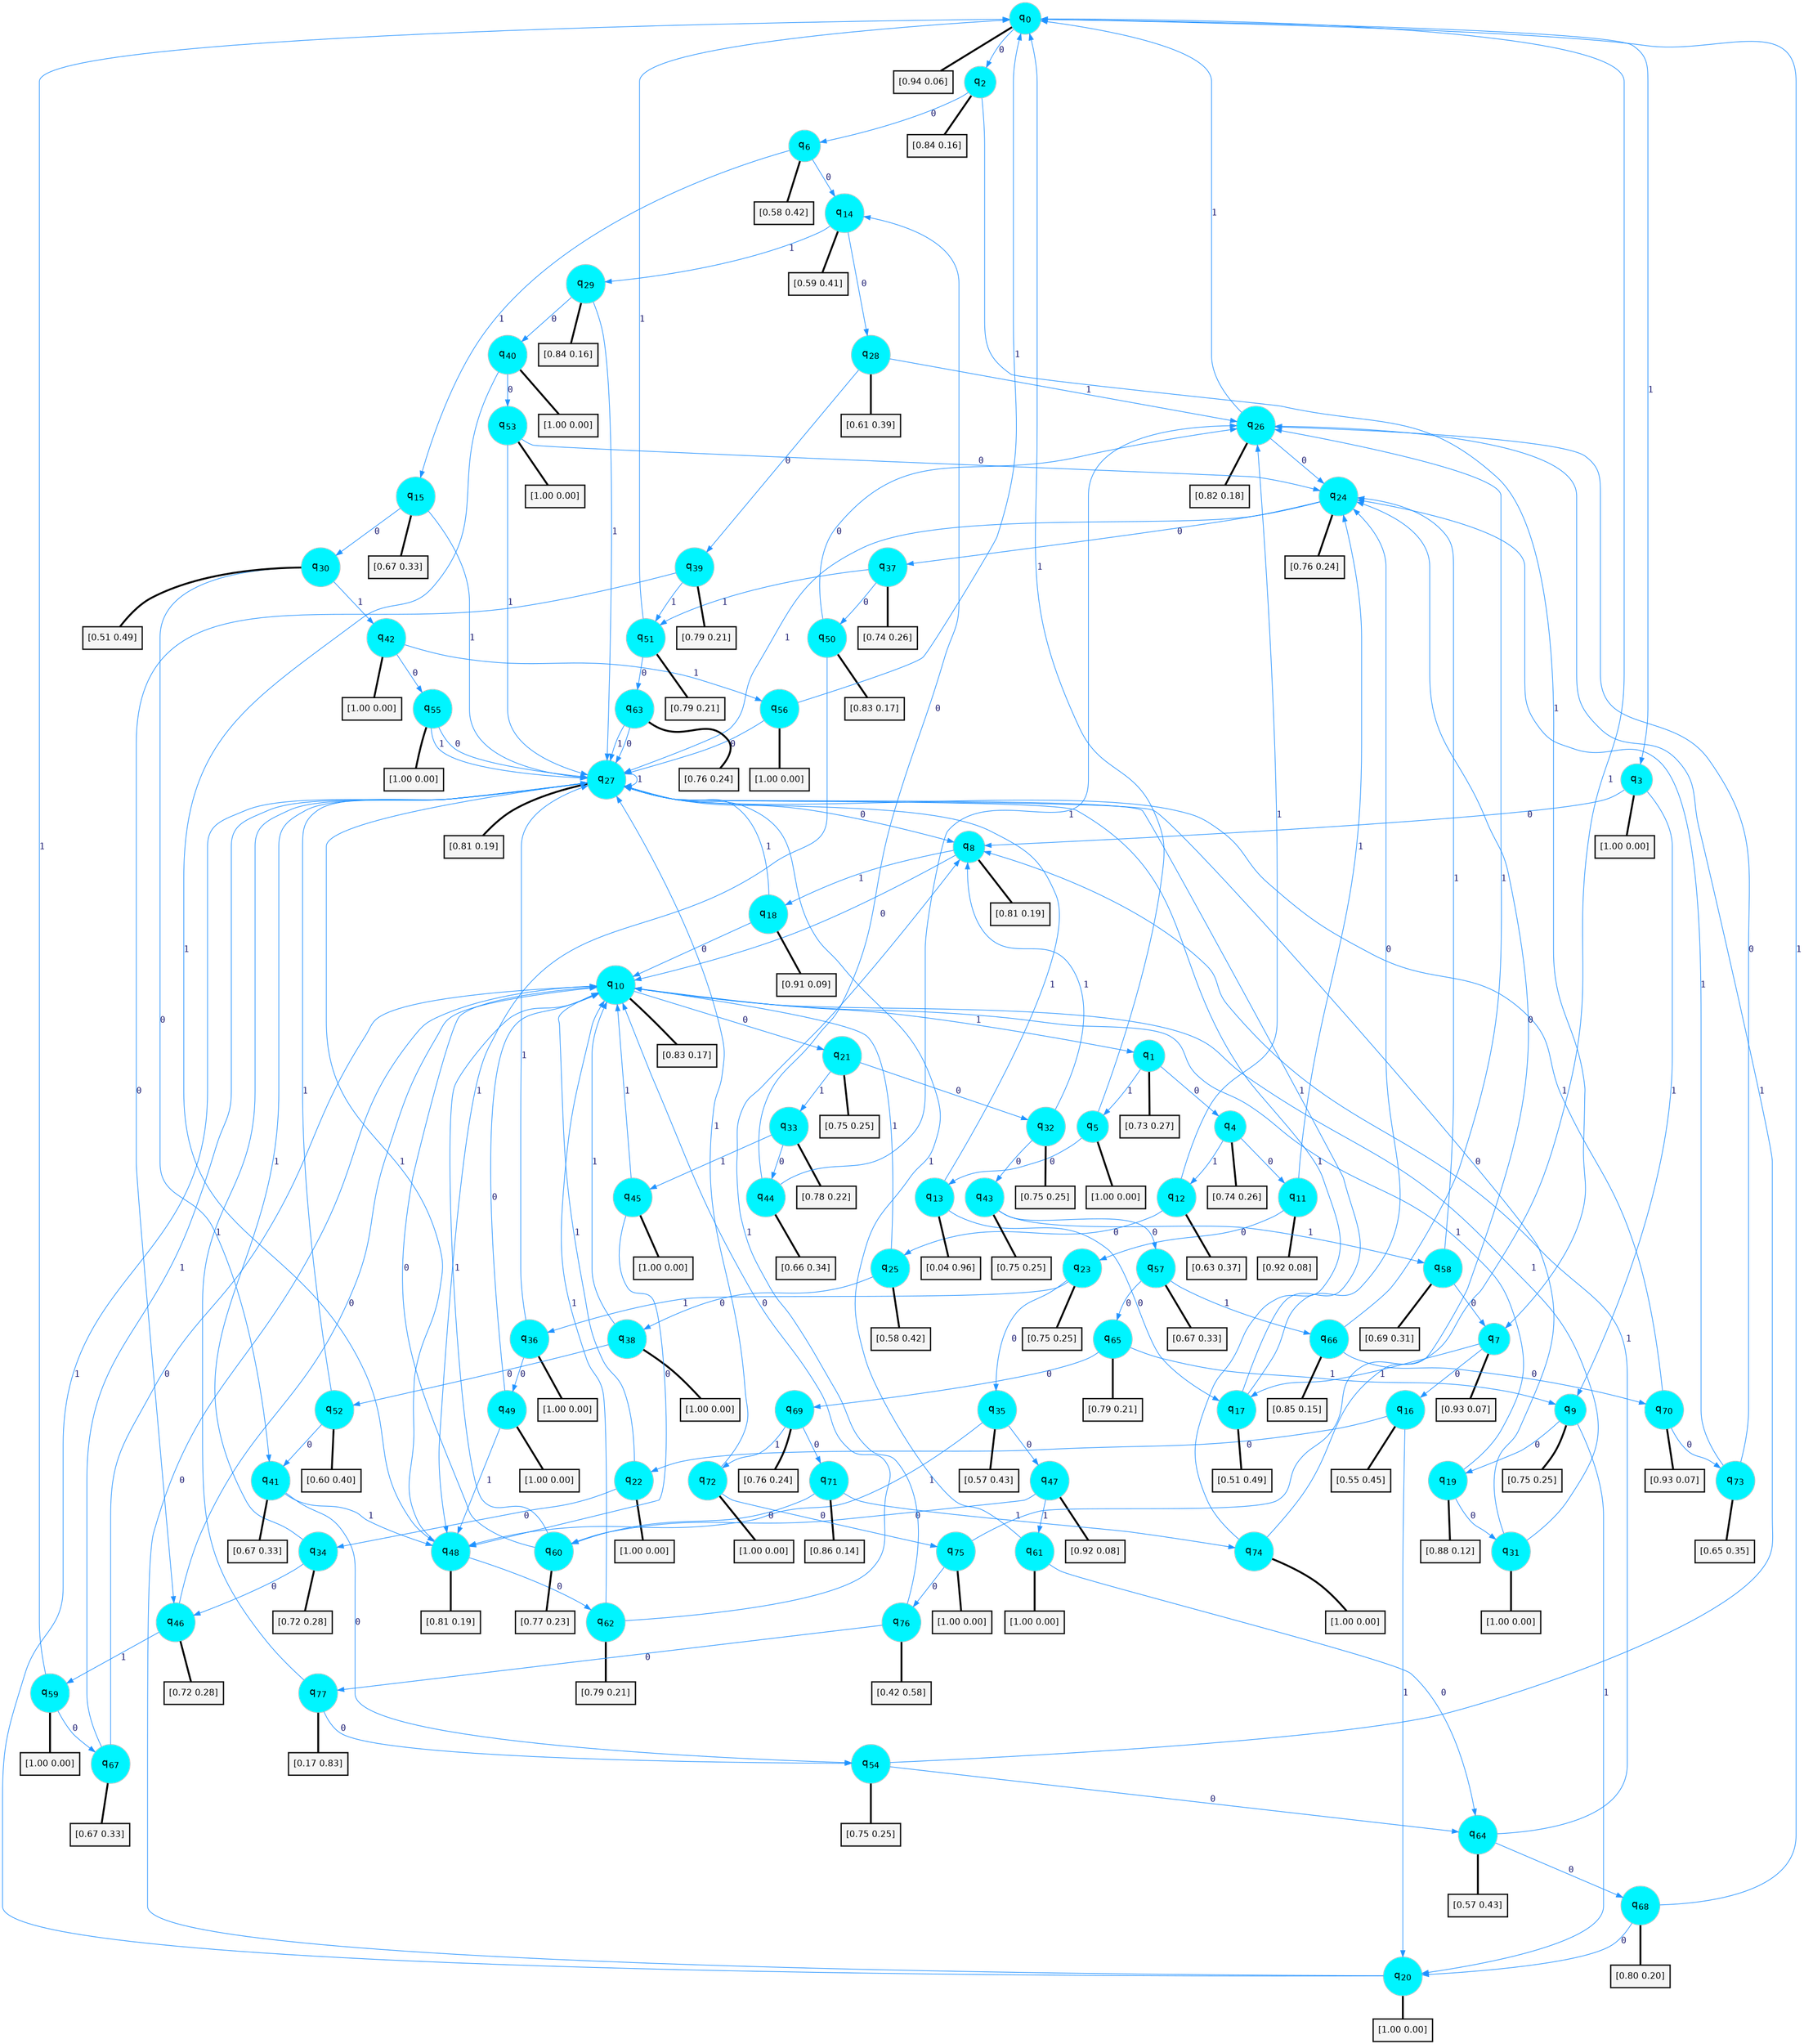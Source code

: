 digraph G {
graph [
bgcolor=transparent, dpi=300, rankdir=TD, size="40,25"];
node [
color=gray, fillcolor=turquoise1, fontcolor=black, fontname=Helvetica, fontsize=16, fontweight=bold, shape=circle, style=filled];
edge [
arrowsize=1, color=dodgerblue1, fontcolor=midnightblue, fontname=courier, fontweight=bold, penwidth=1, style=solid, weight=20];
0[label=<q<SUB>0</SUB>>];
1[label=<q<SUB>1</SUB>>];
2[label=<q<SUB>2</SUB>>];
3[label=<q<SUB>3</SUB>>];
4[label=<q<SUB>4</SUB>>];
5[label=<q<SUB>5</SUB>>];
6[label=<q<SUB>6</SUB>>];
7[label=<q<SUB>7</SUB>>];
8[label=<q<SUB>8</SUB>>];
9[label=<q<SUB>9</SUB>>];
10[label=<q<SUB>10</SUB>>];
11[label=<q<SUB>11</SUB>>];
12[label=<q<SUB>12</SUB>>];
13[label=<q<SUB>13</SUB>>];
14[label=<q<SUB>14</SUB>>];
15[label=<q<SUB>15</SUB>>];
16[label=<q<SUB>16</SUB>>];
17[label=<q<SUB>17</SUB>>];
18[label=<q<SUB>18</SUB>>];
19[label=<q<SUB>19</SUB>>];
20[label=<q<SUB>20</SUB>>];
21[label=<q<SUB>21</SUB>>];
22[label=<q<SUB>22</SUB>>];
23[label=<q<SUB>23</SUB>>];
24[label=<q<SUB>24</SUB>>];
25[label=<q<SUB>25</SUB>>];
26[label=<q<SUB>26</SUB>>];
27[label=<q<SUB>27</SUB>>];
28[label=<q<SUB>28</SUB>>];
29[label=<q<SUB>29</SUB>>];
30[label=<q<SUB>30</SUB>>];
31[label=<q<SUB>31</SUB>>];
32[label=<q<SUB>32</SUB>>];
33[label=<q<SUB>33</SUB>>];
34[label=<q<SUB>34</SUB>>];
35[label=<q<SUB>35</SUB>>];
36[label=<q<SUB>36</SUB>>];
37[label=<q<SUB>37</SUB>>];
38[label=<q<SUB>38</SUB>>];
39[label=<q<SUB>39</SUB>>];
40[label=<q<SUB>40</SUB>>];
41[label=<q<SUB>41</SUB>>];
42[label=<q<SUB>42</SUB>>];
43[label=<q<SUB>43</SUB>>];
44[label=<q<SUB>44</SUB>>];
45[label=<q<SUB>45</SUB>>];
46[label=<q<SUB>46</SUB>>];
47[label=<q<SUB>47</SUB>>];
48[label=<q<SUB>48</SUB>>];
49[label=<q<SUB>49</SUB>>];
50[label=<q<SUB>50</SUB>>];
51[label=<q<SUB>51</SUB>>];
52[label=<q<SUB>52</SUB>>];
53[label=<q<SUB>53</SUB>>];
54[label=<q<SUB>54</SUB>>];
55[label=<q<SUB>55</SUB>>];
56[label=<q<SUB>56</SUB>>];
57[label=<q<SUB>57</SUB>>];
58[label=<q<SUB>58</SUB>>];
59[label=<q<SUB>59</SUB>>];
60[label=<q<SUB>60</SUB>>];
61[label=<q<SUB>61</SUB>>];
62[label=<q<SUB>62</SUB>>];
63[label=<q<SUB>63</SUB>>];
64[label=<q<SUB>64</SUB>>];
65[label=<q<SUB>65</SUB>>];
66[label=<q<SUB>66</SUB>>];
67[label=<q<SUB>67</SUB>>];
68[label=<q<SUB>68</SUB>>];
69[label=<q<SUB>69</SUB>>];
70[label=<q<SUB>70</SUB>>];
71[label=<q<SUB>71</SUB>>];
72[label=<q<SUB>72</SUB>>];
73[label=<q<SUB>73</SUB>>];
74[label=<q<SUB>74</SUB>>];
75[label=<q<SUB>75</SUB>>];
76[label=<q<SUB>76</SUB>>];
77[label=<q<SUB>77</SUB>>];
78[label="[0.94 0.06]", shape=box,fontcolor=black, fontname=Helvetica, fontsize=14, penwidth=2, fillcolor=whitesmoke,color=black];
79[label="[0.73 0.27]", shape=box,fontcolor=black, fontname=Helvetica, fontsize=14, penwidth=2, fillcolor=whitesmoke,color=black];
80[label="[0.84 0.16]", shape=box,fontcolor=black, fontname=Helvetica, fontsize=14, penwidth=2, fillcolor=whitesmoke,color=black];
81[label="[1.00 0.00]", shape=box,fontcolor=black, fontname=Helvetica, fontsize=14, penwidth=2, fillcolor=whitesmoke,color=black];
82[label="[0.74 0.26]", shape=box,fontcolor=black, fontname=Helvetica, fontsize=14, penwidth=2, fillcolor=whitesmoke,color=black];
83[label="[1.00 0.00]", shape=box,fontcolor=black, fontname=Helvetica, fontsize=14, penwidth=2, fillcolor=whitesmoke,color=black];
84[label="[0.58 0.42]", shape=box,fontcolor=black, fontname=Helvetica, fontsize=14, penwidth=2, fillcolor=whitesmoke,color=black];
85[label="[0.93 0.07]", shape=box,fontcolor=black, fontname=Helvetica, fontsize=14, penwidth=2, fillcolor=whitesmoke,color=black];
86[label="[0.81 0.19]", shape=box,fontcolor=black, fontname=Helvetica, fontsize=14, penwidth=2, fillcolor=whitesmoke,color=black];
87[label="[0.75 0.25]", shape=box,fontcolor=black, fontname=Helvetica, fontsize=14, penwidth=2, fillcolor=whitesmoke,color=black];
88[label="[0.83 0.17]", shape=box,fontcolor=black, fontname=Helvetica, fontsize=14, penwidth=2, fillcolor=whitesmoke,color=black];
89[label="[0.92 0.08]", shape=box,fontcolor=black, fontname=Helvetica, fontsize=14, penwidth=2, fillcolor=whitesmoke,color=black];
90[label="[0.63 0.37]", shape=box,fontcolor=black, fontname=Helvetica, fontsize=14, penwidth=2, fillcolor=whitesmoke,color=black];
91[label="[0.04 0.96]", shape=box,fontcolor=black, fontname=Helvetica, fontsize=14, penwidth=2, fillcolor=whitesmoke,color=black];
92[label="[0.59 0.41]", shape=box,fontcolor=black, fontname=Helvetica, fontsize=14, penwidth=2, fillcolor=whitesmoke,color=black];
93[label="[0.67 0.33]", shape=box,fontcolor=black, fontname=Helvetica, fontsize=14, penwidth=2, fillcolor=whitesmoke,color=black];
94[label="[0.55 0.45]", shape=box,fontcolor=black, fontname=Helvetica, fontsize=14, penwidth=2, fillcolor=whitesmoke,color=black];
95[label="[0.51 0.49]", shape=box,fontcolor=black, fontname=Helvetica, fontsize=14, penwidth=2, fillcolor=whitesmoke,color=black];
96[label="[0.91 0.09]", shape=box,fontcolor=black, fontname=Helvetica, fontsize=14, penwidth=2, fillcolor=whitesmoke,color=black];
97[label="[0.88 0.12]", shape=box,fontcolor=black, fontname=Helvetica, fontsize=14, penwidth=2, fillcolor=whitesmoke,color=black];
98[label="[1.00 0.00]", shape=box,fontcolor=black, fontname=Helvetica, fontsize=14, penwidth=2, fillcolor=whitesmoke,color=black];
99[label="[0.75 0.25]", shape=box,fontcolor=black, fontname=Helvetica, fontsize=14, penwidth=2, fillcolor=whitesmoke,color=black];
100[label="[1.00 0.00]", shape=box,fontcolor=black, fontname=Helvetica, fontsize=14, penwidth=2, fillcolor=whitesmoke,color=black];
101[label="[0.75 0.25]", shape=box,fontcolor=black, fontname=Helvetica, fontsize=14, penwidth=2, fillcolor=whitesmoke,color=black];
102[label="[0.76 0.24]", shape=box,fontcolor=black, fontname=Helvetica, fontsize=14, penwidth=2, fillcolor=whitesmoke,color=black];
103[label="[0.58 0.42]", shape=box,fontcolor=black, fontname=Helvetica, fontsize=14, penwidth=2, fillcolor=whitesmoke,color=black];
104[label="[0.82 0.18]", shape=box,fontcolor=black, fontname=Helvetica, fontsize=14, penwidth=2, fillcolor=whitesmoke,color=black];
105[label="[0.81 0.19]", shape=box,fontcolor=black, fontname=Helvetica, fontsize=14, penwidth=2, fillcolor=whitesmoke,color=black];
106[label="[0.61 0.39]", shape=box,fontcolor=black, fontname=Helvetica, fontsize=14, penwidth=2, fillcolor=whitesmoke,color=black];
107[label="[0.84 0.16]", shape=box,fontcolor=black, fontname=Helvetica, fontsize=14, penwidth=2, fillcolor=whitesmoke,color=black];
108[label="[0.51 0.49]", shape=box,fontcolor=black, fontname=Helvetica, fontsize=14, penwidth=2, fillcolor=whitesmoke,color=black];
109[label="[1.00 0.00]", shape=box,fontcolor=black, fontname=Helvetica, fontsize=14, penwidth=2, fillcolor=whitesmoke,color=black];
110[label="[0.75 0.25]", shape=box,fontcolor=black, fontname=Helvetica, fontsize=14, penwidth=2, fillcolor=whitesmoke,color=black];
111[label="[0.78 0.22]", shape=box,fontcolor=black, fontname=Helvetica, fontsize=14, penwidth=2, fillcolor=whitesmoke,color=black];
112[label="[0.72 0.28]", shape=box,fontcolor=black, fontname=Helvetica, fontsize=14, penwidth=2, fillcolor=whitesmoke,color=black];
113[label="[0.57 0.43]", shape=box,fontcolor=black, fontname=Helvetica, fontsize=14, penwidth=2, fillcolor=whitesmoke,color=black];
114[label="[1.00 0.00]", shape=box,fontcolor=black, fontname=Helvetica, fontsize=14, penwidth=2, fillcolor=whitesmoke,color=black];
115[label="[0.74 0.26]", shape=box,fontcolor=black, fontname=Helvetica, fontsize=14, penwidth=2, fillcolor=whitesmoke,color=black];
116[label="[1.00 0.00]", shape=box,fontcolor=black, fontname=Helvetica, fontsize=14, penwidth=2, fillcolor=whitesmoke,color=black];
117[label="[0.79 0.21]", shape=box,fontcolor=black, fontname=Helvetica, fontsize=14, penwidth=2, fillcolor=whitesmoke,color=black];
118[label="[1.00 0.00]", shape=box,fontcolor=black, fontname=Helvetica, fontsize=14, penwidth=2, fillcolor=whitesmoke,color=black];
119[label="[0.67 0.33]", shape=box,fontcolor=black, fontname=Helvetica, fontsize=14, penwidth=2, fillcolor=whitesmoke,color=black];
120[label="[1.00 0.00]", shape=box,fontcolor=black, fontname=Helvetica, fontsize=14, penwidth=2, fillcolor=whitesmoke,color=black];
121[label="[0.75 0.25]", shape=box,fontcolor=black, fontname=Helvetica, fontsize=14, penwidth=2, fillcolor=whitesmoke,color=black];
122[label="[0.66 0.34]", shape=box,fontcolor=black, fontname=Helvetica, fontsize=14, penwidth=2, fillcolor=whitesmoke,color=black];
123[label="[1.00 0.00]", shape=box,fontcolor=black, fontname=Helvetica, fontsize=14, penwidth=2, fillcolor=whitesmoke,color=black];
124[label="[0.72 0.28]", shape=box,fontcolor=black, fontname=Helvetica, fontsize=14, penwidth=2, fillcolor=whitesmoke,color=black];
125[label="[0.92 0.08]", shape=box,fontcolor=black, fontname=Helvetica, fontsize=14, penwidth=2, fillcolor=whitesmoke,color=black];
126[label="[0.81 0.19]", shape=box,fontcolor=black, fontname=Helvetica, fontsize=14, penwidth=2, fillcolor=whitesmoke,color=black];
127[label="[1.00 0.00]", shape=box,fontcolor=black, fontname=Helvetica, fontsize=14, penwidth=2, fillcolor=whitesmoke,color=black];
128[label="[0.83 0.17]", shape=box,fontcolor=black, fontname=Helvetica, fontsize=14, penwidth=2, fillcolor=whitesmoke,color=black];
129[label="[0.79 0.21]", shape=box,fontcolor=black, fontname=Helvetica, fontsize=14, penwidth=2, fillcolor=whitesmoke,color=black];
130[label="[0.60 0.40]", shape=box,fontcolor=black, fontname=Helvetica, fontsize=14, penwidth=2, fillcolor=whitesmoke,color=black];
131[label="[1.00 0.00]", shape=box,fontcolor=black, fontname=Helvetica, fontsize=14, penwidth=2, fillcolor=whitesmoke,color=black];
132[label="[0.75 0.25]", shape=box,fontcolor=black, fontname=Helvetica, fontsize=14, penwidth=2, fillcolor=whitesmoke,color=black];
133[label="[1.00 0.00]", shape=box,fontcolor=black, fontname=Helvetica, fontsize=14, penwidth=2, fillcolor=whitesmoke,color=black];
134[label="[1.00 0.00]", shape=box,fontcolor=black, fontname=Helvetica, fontsize=14, penwidth=2, fillcolor=whitesmoke,color=black];
135[label="[0.67 0.33]", shape=box,fontcolor=black, fontname=Helvetica, fontsize=14, penwidth=2, fillcolor=whitesmoke,color=black];
136[label="[0.69 0.31]", shape=box,fontcolor=black, fontname=Helvetica, fontsize=14, penwidth=2, fillcolor=whitesmoke,color=black];
137[label="[1.00 0.00]", shape=box,fontcolor=black, fontname=Helvetica, fontsize=14, penwidth=2, fillcolor=whitesmoke,color=black];
138[label="[0.77 0.23]", shape=box,fontcolor=black, fontname=Helvetica, fontsize=14, penwidth=2, fillcolor=whitesmoke,color=black];
139[label="[1.00 0.00]", shape=box,fontcolor=black, fontname=Helvetica, fontsize=14, penwidth=2, fillcolor=whitesmoke,color=black];
140[label="[0.79 0.21]", shape=box,fontcolor=black, fontname=Helvetica, fontsize=14, penwidth=2, fillcolor=whitesmoke,color=black];
141[label="[0.76 0.24]", shape=box,fontcolor=black, fontname=Helvetica, fontsize=14, penwidth=2, fillcolor=whitesmoke,color=black];
142[label="[0.57 0.43]", shape=box,fontcolor=black, fontname=Helvetica, fontsize=14, penwidth=2, fillcolor=whitesmoke,color=black];
143[label="[0.79 0.21]", shape=box,fontcolor=black, fontname=Helvetica, fontsize=14, penwidth=2, fillcolor=whitesmoke,color=black];
144[label="[0.85 0.15]", shape=box,fontcolor=black, fontname=Helvetica, fontsize=14, penwidth=2, fillcolor=whitesmoke,color=black];
145[label="[0.67 0.33]", shape=box,fontcolor=black, fontname=Helvetica, fontsize=14, penwidth=2, fillcolor=whitesmoke,color=black];
146[label="[0.80 0.20]", shape=box,fontcolor=black, fontname=Helvetica, fontsize=14, penwidth=2, fillcolor=whitesmoke,color=black];
147[label="[0.76 0.24]", shape=box,fontcolor=black, fontname=Helvetica, fontsize=14, penwidth=2, fillcolor=whitesmoke,color=black];
148[label="[0.93 0.07]", shape=box,fontcolor=black, fontname=Helvetica, fontsize=14, penwidth=2, fillcolor=whitesmoke,color=black];
149[label="[0.86 0.14]", shape=box,fontcolor=black, fontname=Helvetica, fontsize=14, penwidth=2, fillcolor=whitesmoke,color=black];
150[label="[1.00 0.00]", shape=box,fontcolor=black, fontname=Helvetica, fontsize=14, penwidth=2, fillcolor=whitesmoke,color=black];
151[label="[0.65 0.35]", shape=box,fontcolor=black, fontname=Helvetica, fontsize=14, penwidth=2, fillcolor=whitesmoke,color=black];
152[label="[1.00 0.00]", shape=box,fontcolor=black, fontname=Helvetica, fontsize=14, penwidth=2, fillcolor=whitesmoke,color=black];
153[label="[1.00 0.00]", shape=box,fontcolor=black, fontname=Helvetica, fontsize=14, penwidth=2, fillcolor=whitesmoke,color=black];
154[label="[0.42 0.58]", shape=box,fontcolor=black, fontname=Helvetica, fontsize=14, penwidth=2, fillcolor=whitesmoke,color=black];
155[label="[0.17 0.83]", shape=box,fontcolor=black, fontname=Helvetica, fontsize=14, penwidth=2, fillcolor=whitesmoke,color=black];
0->2 [label=0];
0->3 [label=1];
0->78 [arrowhead=none, penwidth=3,color=black];
1->4 [label=0];
1->5 [label=1];
1->79 [arrowhead=none, penwidth=3,color=black];
2->6 [label=0];
2->7 [label=1];
2->80 [arrowhead=none, penwidth=3,color=black];
3->8 [label=0];
3->9 [label=1];
3->81 [arrowhead=none, penwidth=3,color=black];
4->11 [label=0];
4->12 [label=1];
4->82 [arrowhead=none, penwidth=3,color=black];
5->13 [label=0];
5->0 [label=1];
5->83 [arrowhead=none, penwidth=3,color=black];
6->14 [label=0];
6->15 [label=1];
6->84 [arrowhead=none, penwidth=3,color=black];
7->16 [label=0];
7->17 [label=1];
7->85 [arrowhead=none, penwidth=3,color=black];
8->10 [label=0];
8->18 [label=1];
8->86 [arrowhead=none, penwidth=3,color=black];
9->19 [label=0];
9->20 [label=1];
9->87 [arrowhead=none, penwidth=3,color=black];
10->21 [label=0];
10->1 [label=1];
10->88 [arrowhead=none, penwidth=3,color=black];
11->23 [label=0];
11->24 [label=1];
11->89 [arrowhead=none, penwidth=3,color=black];
12->25 [label=0];
12->26 [label=1];
12->90 [arrowhead=none, penwidth=3,color=black];
13->17 [label=0];
13->27 [label=1];
13->91 [arrowhead=none, penwidth=3,color=black];
14->28 [label=0];
14->29 [label=1];
14->92 [arrowhead=none, penwidth=3,color=black];
15->30 [label=0];
15->27 [label=1];
15->93 [arrowhead=none, penwidth=3,color=black];
16->22 [label=0];
16->20 [label=1];
16->94 [arrowhead=none, penwidth=3,color=black];
17->24 [label=0];
17->27 [label=1];
17->95 [arrowhead=none, penwidth=3,color=black];
18->10 [label=0];
18->27 [label=1];
18->96 [arrowhead=none, penwidth=3,color=black];
19->31 [label=0];
19->10 [label=1];
19->97 [arrowhead=none, penwidth=3,color=black];
20->10 [label=0];
20->27 [label=1];
20->98 [arrowhead=none, penwidth=3,color=black];
21->32 [label=0];
21->33 [label=1];
21->99 [arrowhead=none, penwidth=3,color=black];
22->34 [label=0];
22->10 [label=1];
22->100 [arrowhead=none, penwidth=3,color=black];
23->35 [label=0];
23->36 [label=1];
23->101 [arrowhead=none, penwidth=3,color=black];
24->37 [label=0];
24->27 [label=1];
24->102 [arrowhead=none, penwidth=3,color=black];
25->38 [label=0];
25->10 [label=1];
25->103 [arrowhead=none, penwidth=3,color=black];
26->24 [label=0];
26->0 [label=1];
26->104 [arrowhead=none, penwidth=3,color=black];
27->8 [label=0];
27->27 [label=1];
27->105 [arrowhead=none, penwidth=3,color=black];
28->39 [label=0];
28->26 [label=1];
28->106 [arrowhead=none, penwidth=3,color=black];
29->40 [label=0];
29->27 [label=1];
29->107 [arrowhead=none, penwidth=3,color=black];
30->41 [label=0];
30->42 [label=1];
30->108 [arrowhead=none, penwidth=3,color=black];
31->27 [label=0];
31->10 [label=1];
31->109 [arrowhead=none, penwidth=3,color=black];
32->43 [label=0];
32->8 [label=1];
32->110 [arrowhead=none, penwidth=3,color=black];
33->44 [label=0];
33->45 [label=1];
33->111 [arrowhead=none, penwidth=3,color=black];
34->46 [label=0];
34->27 [label=1];
34->112 [arrowhead=none, penwidth=3,color=black];
35->47 [label=0];
35->48 [label=1];
35->113 [arrowhead=none, penwidth=3,color=black];
36->49 [label=0];
36->27 [label=1];
36->114 [arrowhead=none, penwidth=3,color=black];
37->50 [label=0];
37->51 [label=1];
37->115 [arrowhead=none, penwidth=3,color=black];
38->52 [label=0];
38->10 [label=1];
38->116 [arrowhead=none, penwidth=3,color=black];
39->46 [label=0];
39->51 [label=1];
39->117 [arrowhead=none, penwidth=3,color=black];
40->53 [label=0];
40->48 [label=1];
40->118 [arrowhead=none, penwidth=3,color=black];
41->54 [label=0];
41->48 [label=1];
41->119 [arrowhead=none, penwidth=3,color=black];
42->55 [label=0];
42->56 [label=1];
42->120 [arrowhead=none, penwidth=3,color=black];
43->57 [label=0];
43->58 [label=1];
43->121 [arrowhead=none, penwidth=3,color=black];
44->14 [label=0];
44->26 [label=1];
44->122 [arrowhead=none, penwidth=3,color=black];
45->48 [label=0];
45->10 [label=1];
45->123 [arrowhead=none, penwidth=3,color=black];
46->10 [label=0];
46->59 [label=1];
46->124 [arrowhead=none, penwidth=3,color=black];
47->60 [label=0];
47->61 [label=1];
47->125 [arrowhead=none, penwidth=3,color=black];
48->62 [label=0];
48->27 [label=1];
48->126 [arrowhead=none, penwidth=3,color=black];
49->10 [label=0];
49->48 [label=1];
49->127 [arrowhead=none, penwidth=3,color=black];
50->26 [label=0];
50->48 [label=1];
50->128 [arrowhead=none, penwidth=3,color=black];
51->63 [label=0];
51->0 [label=1];
51->129 [arrowhead=none, penwidth=3,color=black];
52->41 [label=0];
52->27 [label=1];
52->130 [arrowhead=none, penwidth=3,color=black];
53->24 [label=0];
53->27 [label=1];
53->131 [arrowhead=none, penwidth=3,color=black];
54->64 [label=0];
54->26 [label=1];
54->132 [arrowhead=none, penwidth=3,color=black];
55->27 [label=0];
55->27 [label=1];
55->133 [arrowhead=none, penwidth=3,color=black];
56->27 [label=0];
56->0 [label=1];
56->134 [arrowhead=none, penwidth=3,color=black];
57->65 [label=0];
57->66 [label=1];
57->135 [arrowhead=none, penwidth=3,color=black];
58->7 [label=0];
58->24 [label=1];
58->136 [arrowhead=none, penwidth=3,color=black];
59->67 [label=0];
59->0 [label=1];
59->137 [arrowhead=none, penwidth=3,color=black];
60->10 [label=0];
60->10 [label=1];
60->138 [arrowhead=none, penwidth=3,color=black];
61->64 [label=0];
61->27 [label=1];
61->139 [arrowhead=none, penwidth=3,color=black];
62->10 [label=0];
62->10 [label=1];
62->140 [arrowhead=none, penwidth=3,color=black];
63->27 [label=0];
63->27 [label=1];
63->141 [arrowhead=none, penwidth=3,color=black];
64->68 [label=0];
64->8 [label=1];
64->142 [arrowhead=none, penwidth=3,color=black];
65->69 [label=0];
65->9 [label=1];
65->143 [arrowhead=none, penwidth=3,color=black];
66->70 [label=0];
66->26 [label=1];
66->144 [arrowhead=none, penwidth=3,color=black];
67->10 [label=0];
67->27 [label=1];
67->145 [arrowhead=none, penwidth=3,color=black];
68->20 [label=0];
68->0 [label=1];
68->146 [arrowhead=none, penwidth=3,color=black];
69->71 [label=0];
69->72 [label=1];
69->147 [arrowhead=none, penwidth=3,color=black];
70->73 [label=0];
70->27 [label=1];
70->148 [arrowhead=none, penwidth=3,color=black];
71->60 [label=0];
71->74 [label=1];
71->149 [arrowhead=none, penwidth=3,color=black];
72->75 [label=0];
72->27 [label=1];
72->150 [arrowhead=none, penwidth=3,color=black];
73->26 [label=0];
73->24 [label=1];
73->151 [arrowhead=none, penwidth=3,color=black];
74->24 [label=0];
74->27 [label=1];
74->152 [arrowhead=none, penwidth=3,color=black];
75->76 [label=0];
75->0 [label=1];
75->153 [arrowhead=none, penwidth=3,color=black];
76->77 [label=0];
76->8 [label=1];
76->154 [arrowhead=none, penwidth=3,color=black];
77->54 [label=0];
77->27 [label=1];
77->155 [arrowhead=none, penwidth=3,color=black];
}
